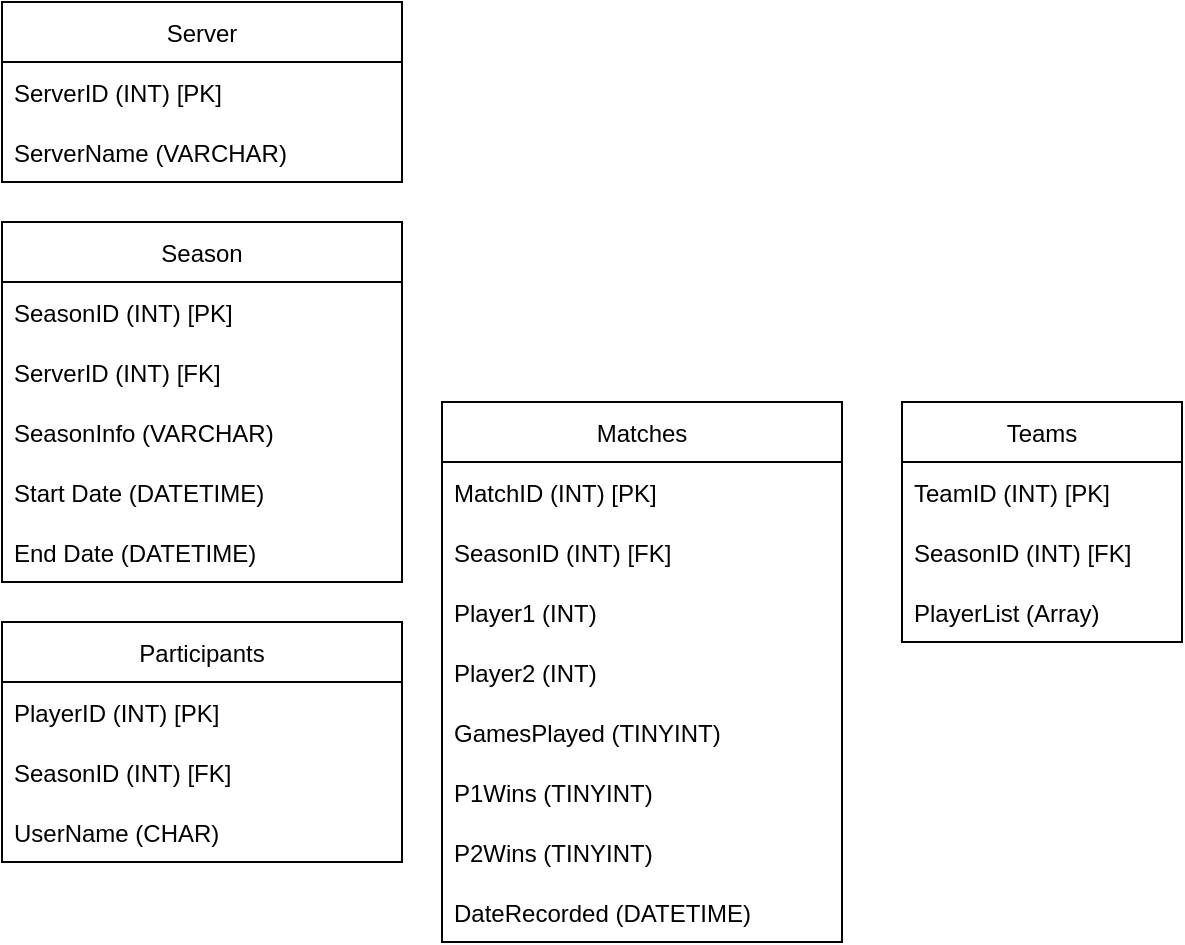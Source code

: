 <mxfile version="16.6.1" type="github">
  <diagram id="Er6lNVDn4B2VuYiR8_et" name="Page-1">
    <mxGraphModel dx="781" dy="1112" grid="1" gridSize="10" guides="1" tooltips="1" connect="1" arrows="1" fold="1" page="1" pageScale="1" pageWidth="850" pageHeight="1100" math="0" shadow="0">
      <root>
        <mxCell id="0" />
        <mxCell id="1" parent="0" />
        <mxCell id="5BW_tHudnOTtSBd-slWF-1" value="Participants" style="swimlane;fontStyle=0;childLayout=stackLayout;horizontal=1;startSize=30;horizontalStack=0;resizeParent=1;resizeParentMax=0;resizeLast=0;collapsible=1;marginBottom=0;" vertex="1" parent="1">
          <mxGeometry x="40" y="350" width="200" height="120" as="geometry" />
        </mxCell>
        <mxCell id="5BW_tHudnOTtSBd-slWF-2" value="PlayerID (INT) [PK]" style="text;strokeColor=none;fillColor=none;align=left;verticalAlign=middle;spacingLeft=4;spacingRight=4;overflow=hidden;points=[[0,0.5],[1,0.5]];portConstraint=eastwest;rotatable=0;" vertex="1" parent="5BW_tHudnOTtSBd-slWF-1">
          <mxGeometry y="30" width="200" height="30" as="geometry" />
        </mxCell>
        <mxCell id="5BW_tHudnOTtSBd-slWF-39" value="SeasonID (INT) [FK]" style="text;strokeColor=none;fillColor=none;align=left;verticalAlign=middle;spacingLeft=4;spacingRight=4;overflow=hidden;points=[[0,0.5],[1,0.5]];portConstraint=eastwest;rotatable=0;" vertex="1" parent="5BW_tHudnOTtSBd-slWF-1">
          <mxGeometry y="60" width="200" height="30" as="geometry" />
        </mxCell>
        <mxCell id="5BW_tHudnOTtSBd-slWF-29" value="UserName (CHAR)" style="text;strokeColor=none;fillColor=none;align=left;verticalAlign=middle;spacingLeft=4;spacingRight=4;overflow=hidden;points=[[0,0.5],[1,0.5]];portConstraint=eastwest;rotatable=0;" vertex="1" parent="5BW_tHudnOTtSBd-slWF-1">
          <mxGeometry y="90" width="200" height="30" as="geometry" />
        </mxCell>
        <mxCell id="5BW_tHudnOTtSBd-slWF-5" value="Season" style="swimlane;fontStyle=0;childLayout=stackLayout;horizontal=1;startSize=30;horizontalStack=0;resizeParent=1;resizeParentMax=0;resizeLast=0;collapsible=1;marginBottom=0;" vertex="1" parent="1">
          <mxGeometry x="40" y="150" width="200" height="180" as="geometry" />
        </mxCell>
        <mxCell id="5BW_tHudnOTtSBd-slWF-20" value="SeasonID (INT) [PK] " style="text;strokeColor=none;fillColor=none;align=left;verticalAlign=middle;spacingLeft=4;spacingRight=4;overflow=hidden;points=[[0,0.5],[1,0.5]];portConstraint=eastwest;rotatable=0;" vertex="1" parent="5BW_tHudnOTtSBd-slWF-5">
          <mxGeometry y="30" width="200" height="30" as="geometry" />
        </mxCell>
        <mxCell id="5BW_tHudnOTtSBd-slWF-7" value="ServerID (INT) [FK]" style="text;strokeColor=none;fillColor=none;align=left;verticalAlign=middle;spacingLeft=4;spacingRight=4;overflow=hidden;points=[[0,0.5],[1,0.5]];portConstraint=eastwest;rotatable=0;" vertex="1" parent="5BW_tHudnOTtSBd-slWF-5">
          <mxGeometry y="60" width="200" height="30" as="geometry" />
        </mxCell>
        <mxCell id="5BW_tHudnOTtSBd-slWF-6" value="SeasonInfo (VARCHAR)" style="text;strokeColor=none;fillColor=none;align=left;verticalAlign=middle;spacingLeft=4;spacingRight=4;overflow=hidden;points=[[0,0.5],[1,0.5]];portConstraint=eastwest;rotatable=0;" vertex="1" parent="5BW_tHudnOTtSBd-slWF-5">
          <mxGeometry y="90" width="200" height="30" as="geometry" />
        </mxCell>
        <mxCell id="5BW_tHudnOTtSBd-slWF-8" value="Start Date (DATETIME)" style="text;strokeColor=none;fillColor=none;align=left;verticalAlign=middle;spacingLeft=4;spacingRight=4;overflow=hidden;points=[[0,0.5],[1,0.5]];portConstraint=eastwest;rotatable=0;" vertex="1" parent="5BW_tHudnOTtSBd-slWF-5">
          <mxGeometry y="120" width="200" height="30" as="geometry" />
        </mxCell>
        <mxCell id="5BW_tHudnOTtSBd-slWF-19" value="End Date (DATETIME)" style="text;strokeColor=none;fillColor=none;align=left;verticalAlign=middle;spacingLeft=4;spacingRight=4;overflow=hidden;points=[[0,0.5],[1,0.5]];portConstraint=eastwest;rotatable=0;" vertex="1" parent="5BW_tHudnOTtSBd-slWF-5">
          <mxGeometry y="150" width="200" height="30" as="geometry" />
        </mxCell>
        <mxCell id="5BW_tHudnOTtSBd-slWF-9" value="Server" style="swimlane;fontStyle=0;childLayout=stackLayout;horizontal=1;startSize=30;horizontalStack=0;resizeParent=1;resizeParentMax=0;resizeLast=0;collapsible=1;marginBottom=0;" vertex="1" parent="1">
          <mxGeometry x="40" y="40" width="200" height="90" as="geometry" />
        </mxCell>
        <mxCell id="5BW_tHudnOTtSBd-slWF-10" value="ServerID (INT) [PK]" style="text;strokeColor=none;fillColor=none;align=left;verticalAlign=middle;spacingLeft=4;spacingRight=4;overflow=hidden;points=[[0,0.5],[1,0.5]];portConstraint=eastwest;rotatable=0;" vertex="1" parent="5BW_tHudnOTtSBd-slWF-9">
          <mxGeometry y="30" width="200" height="30" as="geometry" />
        </mxCell>
        <mxCell id="5BW_tHudnOTtSBd-slWF-11" value="ServerName (VARCHAR)" style="text;strokeColor=none;fillColor=none;align=left;verticalAlign=middle;spacingLeft=4;spacingRight=4;overflow=hidden;points=[[0,0.5],[1,0.5]];portConstraint=eastwest;rotatable=0;" vertex="1" parent="5BW_tHudnOTtSBd-slWF-9">
          <mxGeometry y="60" width="200" height="30" as="geometry" />
        </mxCell>
        <mxCell id="5BW_tHudnOTtSBd-slWF-21" value="Matches" style="swimlane;fontStyle=0;childLayout=stackLayout;horizontal=1;startSize=30;horizontalStack=0;resizeParent=1;resizeParentMax=0;resizeLast=0;collapsible=1;marginBottom=0;" vertex="1" parent="1">
          <mxGeometry x="260" y="240" width="200" height="270" as="geometry" />
        </mxCell>
        <mxCell id="5BW_tHudnOTtSBd-slWF-34" value="MatchID (INT) [PK]" style="text;strokeColor=none;fillColor=none;align=left;verticalAlign=middle;spacingLeft=4;spacingRight=4;overflow=hidden;points=[[0,0.5],[1,0.5]];portConstraint=eastwest;rotatable=0;" vertex="1" parent="5BW_tHudnOTtSBd-slWF-21">
          <mxGeometry y="30" width="200" height="30" as="geometry" />
        </mxCell>
        <mxCell id="5BW_tHudnOTtSBd-slWF-22" value="SeasonID (INT) [FK]" style="text;strokeColor=none;fillColor=none;align=left;verticalAlign=middle;spacingLeft=4;spacingRight=4;overflow=hidden;points=[[0,0.5],[1,0.5]];portConstraint=eastwest;rotatable=0;" vertex="1" parent="5BW_tHudnOTtSBd-slWF-21">
          <mxGeometry y="60" width="200" height="30" as="geometry" />
        </mxCell>
        <mxCell id="5BW_tHudnOTtSBd-slWF-23" value="Player1 (INT)" style="text;strokeColor=none;fillColor=none;align=left;verticalAlign=middle;spacingLeft=4;spacingRight=4;overflow=hidden;points=[[0,0.5],[1,0.5]];portConstraint=eastwest;rotatable=0;" vertex="1" parent="5BW_tHudnOTtSBd-slWF-21">
          <mxGeometry y="90" width="200" height="30" as="geometry" />
        </mxCell>
        <mxCell id="5BW_tHudnOTtSBd-slWF-35" value="Player2 (INT)" style="text;strokeColor=none;fillColor=none;align=left;verticalAlign=middle;spacingLeft=4;spacingRight=4;overflow=hidden;points=[[0,0.5],[1,0.5]];portConstraint=eastwest;rotatable=0;" vertex="1" parent="5BW_tHudnOTtSBd-slWF-21">
          <mxGeometry y="120" width="200" height="30" as="geometry" />
        </mxCell>
        <mxCell id="5BW_tHudnOTtSBd-slWF-36" value="GamesPlayed (TINYINT)" style="text;strokeColor=none;fillColor=none;align=left;verticalAlign=middle;spacingLeft=4;spacingRight=4;overflow=hidden;points=[[0,0.5],[1,0.5]];portConstraint=eastwest;rotatable=0;" vertex="1" parent="5BW_tHudnOTtSBd-slWF-21">
          <mxGeometry y="150" width="200" height="30" as="geometry" />
        </mxCell>
        <mxCell id="5BW_tHudnOTtSBd-slWF-38" value="P1Wins (TINYINT)" style="text;strokeColor=none;fillColor=none;align=left;verticalAlign=middle;spacingLeft=4;spacingRight=4;overflow=hidden;points=[[0,0.5],[1,0.5]];portConstraint=eastwest;rotatable=0;" vertex="1" parent="5BW_tHudnOTtSBd-slWF-21">
          <mxGeometry y="180" width="200" height="30" as="geometry" />
        </mxCell>
        <mxCell id="5BW_tHudnOTtSBd-slWF-37" value="P2Wins (TINYINT)" style="text;strokeColor=none;fillColor=none;align=left;verticalAlign=middle;spacingLeft=4;spacingRight=4;overflow=hidden;points=[[0,0.5],[1,0.5]];portConstraint=eastwest;rotatable=0;" vertex="1" parent="5BW_tHudnOTtSBd-slWF-21">
          <mxGeometry y="210" width="200" height="30" as="geometry" />
        </mxCell>
        <mxCell id="5BW_tHudnOTtSBd-slWF-25" value="DateRecorded (DATETIME)" style="text;strokeColor=none;fillColor=none;align=left;verticalAlign=middle;spacingLeft=4;spacingRight=4;overflow=hidden;points=[[0,0.5],[1,0.5]];portConstraint=eastwest;rotatable=0;" vertex="1" parent="5BW_tHudnOTtSBd-slWF-21">
          <mxGeometry y="240" width="200" height="30" as="geometry" />
        </mxCell>
        <mxCell id="5BW_tHudnOTtSBd-slWF-30" value="Teams" style="swimlane;fontStyle=0;childLayout=stackLayout;horizontal=1;startSize=30;horizontalStack=0;resizeParent=1;resizeParentMax=0;resizeLast=0;collapsible=1;marginBottom=0;" vertex="1" parent="1">
          <mxGeometry x="490" y="240" width="140" height="120" as="geometry" />
        </mxCell>
        <mxCell id="5BW_tHudnOTtSBd-slWF-31" value="TeamID (INT) [PK]" style="text;strokeColor=none;fillColor=none;align=left;verticalAlign=middle;spacingLeft=4;spacingRight=4;overflow=hidden;points=[[0,0.5],[1,0.5]];portConstraint=eastwest;rotatable=0;" vertex="1" parent="5BW_tHudnOTtSBd-slWF-30">
          <mxGeometry y="30" width="140" height="30" as="geometry" />
        </mxCell>
        <mxCell id="5BW_tHudnOTtSBd-slWF-32" value="SeasonID (INT) [FK]" style="text;strokeColor=none;fillColor=none;align=left;verticalAlign=middle;spacingLeft=4;spacingRight=4;overflow=hidden;points=[[0,0.5],[1,0.5]];portConstraint=eastwest;rotatable=0;" vertex="1" parent="5BW_tHudnOTtSBd-slWF-30">
          <mxGeometry y="60" width="140" height="30" as="geometry" />
        </mxCell>
        <mxCell id="5BW_tHudnOTtSBd-slWF-33" value="PlayerList (Array)" style="text;strokeColor=none;fillColor=none;align=left;verticalAlign=middle;spacingLeft=4;spacingRight=4;overflow=hidden;points=[[0,0.5],[1,0.5]];portConstraint=eastwest;rotatable=0;" vertex="1" parent="5BW_tHudnOTtSBd-slWF-30">
          <mxGeometry y="90" width="140" height="30" as="geometry" />
        </mxCell>
      </root>
    </mxGraphModel>
  </diagram>
</mxfile>
